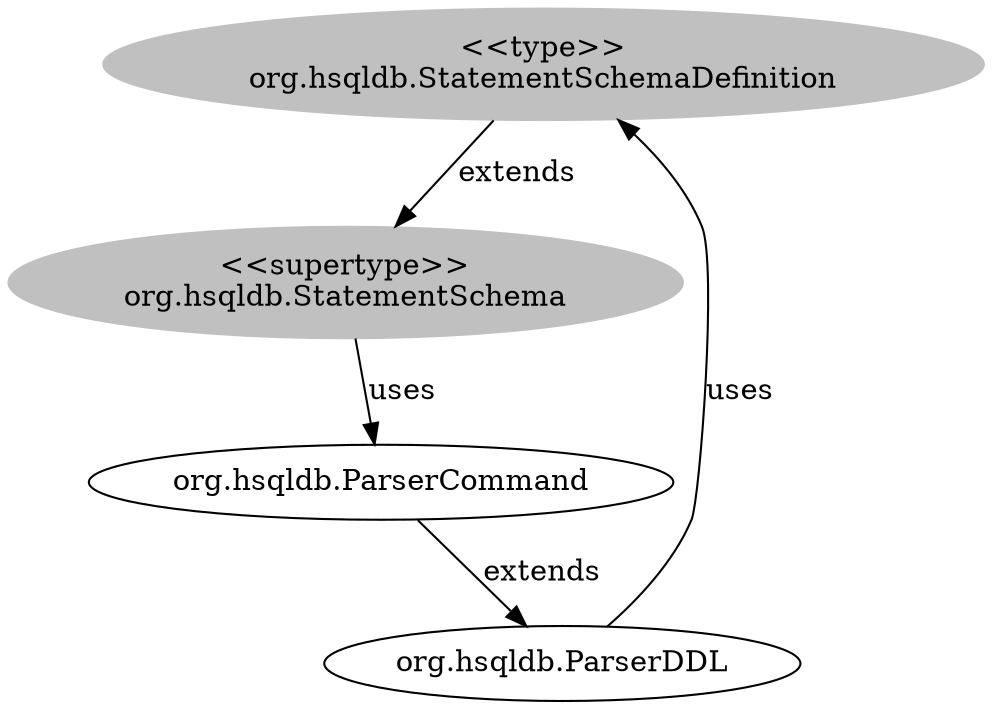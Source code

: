 digraph stk {
	org_hsqldb_StatementSchemaDefinition [label="<<type>>
org.hsqldb.StatementSchemaDefinition",style=filled,color="grey"];
	org_hsqldb_StatementSchema [label="<<supertype>>
org.hsqldb.StatementSchema",style=filled,color="grey"];
	org_hsqldb_ParserCommand [label="org.hsqldb.ParserCommand"];
	org_hsqldb_ParserDDL [label="org.hsqldb.ParserDDL"];
	org_hsqldb_StatementSchemaDefinition -> org_hsqldb_StatementSchema [label=extends];
	org_hsqldb_StatementSchema -> org_hsqldb_ParserCommand [label=uses];
	org_hsqldb_ParserCommand -> org_hsqldb_ParserDDL [label=extends];
	org_hsqldb_ParserDDL -> org_hsqldb_StatementSchemaDefinition [label=uses];
}
